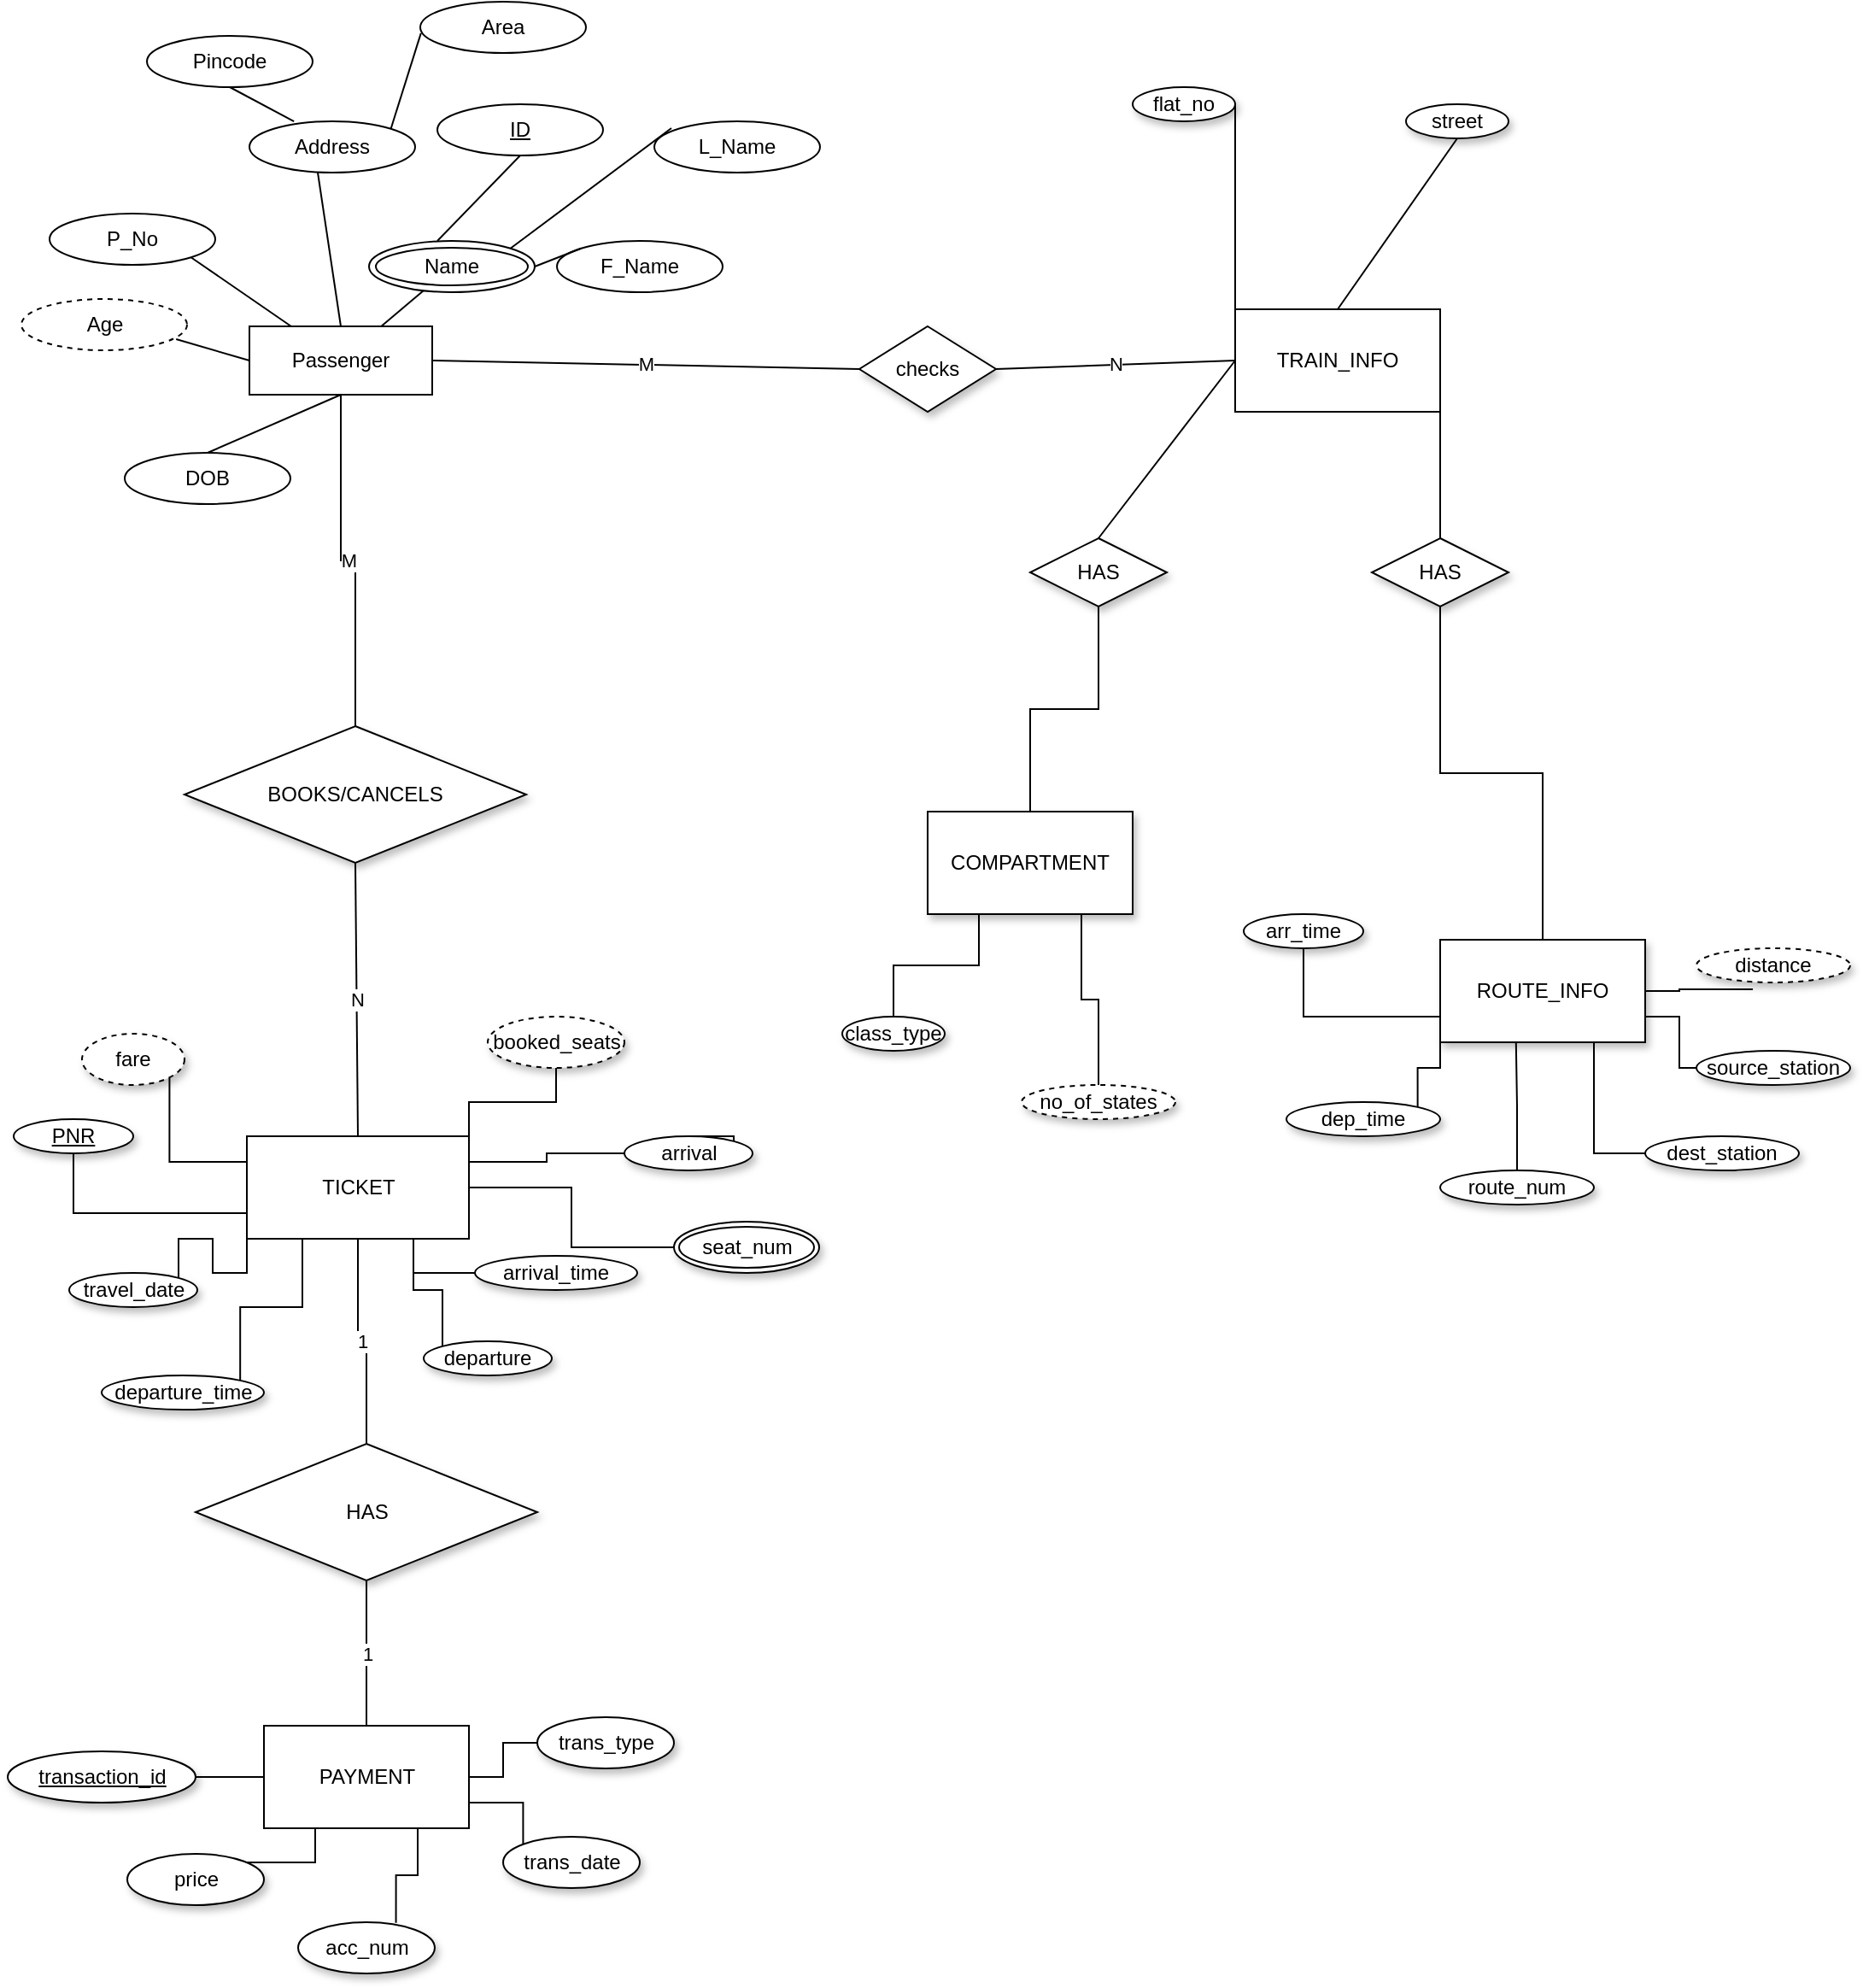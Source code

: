 <mxfile version="20.3.0" type="device"><diagram id="0PW9lKlq1ZqvjovjD5A4" name="Page-1"><mxGraphModel dx="4072" dy="2396" grid="1" gridSize="10" guides="1" tooltips="1" connect="1" arrows="1" fold="1" page="1" pageScale="1" pageWidth="1390" pageHeight="980" math="0" shadow="0"><root><mxCell id="0"/><mxCell id="1" parent="0"/><mxCell id="WteC2MWeEBMykZnn_oxs-103" style="edgeStyle=orthogonalEdgeStyle;rounded=0;orthogonalLoop=1;jettySize=auto;html=1;exitX=0;exitY=0.25;exitDx=0;exitDy=0;entryX=1;entryY=1;entryDx=0;entryDy=0;strokeColor=default;endArrow=none;endFill=0;" edge="1" parent="1" source="WteC2MWeEBMykZnn_oxs-15" target="WteC2MWeEBMykZnn_oxs-26"><mxGeometry relative="1" as="geometry"/></mxCell><mxCell id="WteC2MWeEBMykZnn_oxs-104" style="edgeStyle=orthogonalEdgeStyle;rounded=0;orthogonalLoop=1;jettySize=auto;html=1;exitX=0;exitY=0.75;exitDx=0;exitDy=0;entryX=0.5;entryY=1;entryDx=0;entryDy=0;strokeColor=default;endArrow=none;endFill=0;" edge="1" parent="1" source="WteC2MWeEBMykZnn_oxs-15" target="WteC2MWeEBMykZnn_oxs-27"><mxGeometry relative="1" as="geometry"/></mxCell><mxCell id="WteC2MWeEBMykZnn_oxs-111" value="1" style="edgeStyle=orthogonalEdgeStyle;rounded=0;orthogonalLoop=1;jettySize=auto;html=1;exitX=0.5;exitY=1;exitDx=0;exitDy=0;strokeColor=default;endArrow=none;endFill=0;" edge="1" parent="1" source="WteC2MWeEBMykZnn_oxs-15" target="WteC2MWeEBMykZnn_oxs-25"><mxGeometry relative="1" as="geometry"/></mxCell><mxCell id="WteC2MWeEBMykZnn_oxs-124" style="edgeStyle=orthogonalEdgeStyle;rounded=0;orthogonalLoop=1;jettySize=auto;html=1;exitX=1;exitY=0.5;exitDx=0;exitDy=0;entryX=0;entryY=0.5;entryDx=0;entryDy=0;strokeColor=default;endArrow=none;endFill=0;" edge="1" parent="1" source="WteC2MWeEBMykZnn_oxs-15" target="WteC2MWeEBMykZnn_oxs-30"><mxGeometry relative="1" as="geometry"/></mxCell><mxCell id="WteC2MWeEBMykZnn_oxs-125" style="edgeStyle=orthogonalEdgeStyle;rounded=0;orthogonalLoop=1;jettySize=auto;html=1;exitX=0.75;exitY=1;exitDx=0;exitDy=0;entryX=0;entryY=1;entryDx=0;entryDy=0;strokeColor=default;endArrow=none;endFill=0;" edge="1" parent="1" source="WteC2MWeEBMykZnn_oxs-15" target="WteC2MWeEBMykZnn_oxs-57"><mxGeometry relative="1" as="geometry"/></mxCell><mxCell id="WteC2MWeEBMykZnn_oxs-126" style="edgeStyle=orthogonalEdgeStyle;rounded=0;orthogonalLoop=1;jettySize=auto;html=1;exitX=1;exitY=0;exitDx=0;exitDy=0;strokeColor=default;endArrow=none;endFill=0;" edge="1" parent="1" source="WteC2MWeEBMykZnn_oxs-15" target="WteC2MWeEBMykZnn_oxs-29"><mxGeometry relative="1" as="geometry"/></mxCell><mxCell id="WteC2MWeEBMykZnn_oxs-127" style="edgeStyle=orthogonalEdgeStyle;rounded=0;orthogonalLoop=1;jettySize=auto;html=1;exitX=1;exitY=0.25;exitDx=0;exitDy=0;entryX=0;entryY=0.5;entryDx=0;entryDy=0;strokeColor=default;endArrow=none;endFill=0;" edge="1" parent="1" source="WteC2MWeEBMykZnn_oxs-15" target="WteC2MWeEBMykZnn_oxs-55"><mxGeometry relative="1" as="geometry"/></mxCell><mxCell id="WteC2MWeEBMykZnn_oxs-129" style="edgeStyle=orthogonalEdgeStyle;rounded=0;orthogonalLoop=1;jettySize=auto;html=1;exitX=0.75;exitY=1;exitDx=0;exitDy=0;entryX=0;entryY=1;entryDx=0;entryDy=0;strokeColor=default;endArrow=none;endFill=0;" edge="1" parent="1" source="WteC2MWeEBMykZnn_oxs-15" target="WteC2MWeEBMykZnn_oxs-28"><mxGeometry relative="1" as="geometry"/></mxCell><mxCell id="WteC2MWeEBMykZnn_oxs-130" style="edgeStyle=orthogonalEdgeStyle;rounded=0;orthogonalLoop=1;jettySize=auto;html=1;exitX=0.25;exitY=1;exitDx=0;exitDy=0;entryX=1;entryY=0;entryDx=0;entryDy=0;strokeColor=default;endArrow=none;endFill=0;" edge="1" parent="1" source="WteC2MWeEBMykZnn_oxs-15" target="WteC2MWeEBMykZnn_oxs-56"><mxGeometry relative="1" as="geometry"/></mxCell><mxCell id="WteC2MWeEBMykZnn_oxs-131" style="edgeStyle=orthogonalEdgeStyle;rounded=0;orthogonalLoop=1;jettySize=auto;html=1;exitX=0;exitY=1;exitDx=0;exitDy=0;entryX=1;entryY=0;entryDx=0;entryDy=0;strokeColor=default;endArrow=none;endFill=0;" edge="1" parent="1" source="WteC2MWeEBMykZnn_oxs-15" target="WteC2MWeEBMykZnn_oxs-54"><mxGeometry relative="1" as="geometry"/></mxCell><mxCell id="WteC2MWeEBMykZnn_oxs-15" value="TICKET&lt;br&gt;" style="rounded=0;whiteSpace=wrap;html=1;" vertex="1" parent="1"><mxGeometry x="191.5" y="690" width="130" height="60" as="geometry"/></mxCell><mxCell id="WteC2MWeEBMykZnn_oxs-105" style="edgeStyle=orthogonalEdgeStyle;rounded=0;orthogonalLoop=1;jettySize=auto;html=1;exitX=0;exitY=0.5;exitDx=0;exitDy=0;entryX=1;entryY=0.5;entryDx=0;entryDy=0;strokeColor=default;endArrow=none;endFill=0;" edge="1" parent="1" source="WteC2MWeEBMykZnn_oxs-21" target="WteC2MWeEBMykZnn_oxs-31"><mxGeometry relative="1" as="geometry"/></mxCell><mxCell id="WteC2MWeEBMykZnn_oxs-106" style="edgeStyle=orthogonalEdgeStyle;rounded=0;orthogonalLoop=1;jettySize=auto;html=1;exitX=0.25;exitY=1;exitDx=0;exitDy=0;entryX=1;entryY=0;entryDx=0;entryDy=0;strokeColor=default;endArrow=none;endFill=0;" edge="1" parent="1" source="WteC2MWeEBMykZnn_oxs-21" target="WteC2MWeEBMykZnn_oxs-32"><mxGeometry relative="1" as="geometry"/></mxCell><mxCell id="WteC2MWeEBMykZnn_oxs-107" style="edgeStyle=orthogonalEdgeStyle;rounded=0;orthogonalLoop=1;jettySize=auto;html=1;exitX=0.75;exitY=1;exitDx=0;exitDy=0;entryX=0.716;entryY=0.014;entryDx=0;entryDy=0;entryPerimeter=0;strokeColor=default;endArrow=none;endFill=0;" edge="1" parent="1" source="WteC2MWeEBMykZnn_oxs-21" target="WteC2MWeEBMykZnn_oxs-33"><mxGeometry relative="1" as="geometry"/></mxCell><mxCell id="WteC2MWeEBMykZnn_oxs-108" style="edgeStyle=orthogonalEdgeStyle;rounded=0;orthogonalLoop=1;jettySize=auto;html=1;exitX=1;exitY=0.5;exitDx=0;exitDy=0;entryX=0;entryY=0.5;entryDx=0;entryDy=0;strokeColor=default;endArrow=none;endFill=0;" edge="1" parent="1" source="WteC2MWeEBMykZnn_oxs-21" target="WteC2MWeEBMykZnn_oxs-35"><mxGeometry relative="1" as="geometry"/></mxCell><mxCell id="WteC2MWeEBMykZnn_oxs-109" style="edgeStyle=orthogonalEdgeStyle;rounded=0;orthogonalLoop=1;jettySize=auto;html=1;exitX=1;exitY=0.75;exitDx=0;exitDy=0;entryX=0;entryY=0;entryDx=0;entryDy=0;strokeColor=default;endArrow=none;endFill=0;" edge="1" parent="1" source="WteC2MWeEBMykZnn_oxs-21" target="WteC2MWeEBMykZnn_oxs-34"><mxGeometry relative="1" as="geometry"/></mxCell><mxCell id="WteC2MWeEBMykZnn_oxs-21" value="PAYMENT&lt;br&gt;" style="rounded=0;whiteSpace=wrap;html=1;" vertex="1" parent="1"><mxGeometry x="201.5" y="1035" width="120" height="60" as="geometry"/></mxCell><mxCell id="WteC2MWeEBMykZnn_oxs-23" value="BOOKS/CANCELS&lt;br&gt;" style="rhombus;whiteSpace=wrap;html=1;shadow=1;" vertex="1" parent="1"><mxGeometry x="155" y="450" width="200" height="80" as="geometry"/></mxCell><mxCell id="WteC2MWeEBMykZnn_oxs-110" value="1" style="edgeStyle=orthogonalEdgeStyle;rounded=0;orthogonalLoop=1;jettySize=auto;html=1;exitX=0.5;exitY=1;exitDx=0;exitDy=0;entryX=0.5;entryY=0;entryDx=0;entryDy=0;strokeColor=default;endArrow=none;endFill=0;" edge="1" parent="1" source="WteC2MWeEBMykZnn_oxs-25" target="WteC2MWeEBMykZnn_oxs-21"><mxGeometry relative="1" as="geometry"/></mxCell><mxCell id="WteC2MWeEBMykZnn_oxs-25" value="HAS" style="rhombus;whiteSpace=wrap;html=1;shadow=1;" vertex="1" parent="1"><mxGeometry x="161.5" y="870" width="200" height="80" as="geometry"/></mxCell><mxCell id="WteC2MWeEBMykZnn_oxs-26" value="fare" style="ellipse;whiteSpace=wrap;html=1;align=center;dashed=1;shadow=1;" vertex="1" parent="1"><mxGeometry x="95" y="630" width="60" height="30" as="geometry"/></mxCell><mxCell id="WteC2MWeEBMykZnn_oxs-27" value="PNR" style="ellipse;whiteSpace=wrap;html=1;align=center;fontStyle=4;shadow=1;" vertex="1" parent="1"><mxGeometry x="55" y="680" width="70" height="20" as="geometry"/></mxCell><mxCell id="WteC2MWeEBMykZnn_oxs-28" value="departure" style="ellipse;whiteSpace=wrap;html=1;align=center;shadow=1;" vertex="1" parent="1"><mxGeometry x="295" y="810" width="75" height="20" as="geometry"/></mxCell><mxCell id="WteC2MWeEBMykZnn_oxs-29" value="booked_seats&lt;br&gt;" style="ellipse;whiteSpace=wrap;html=1;align=center;dashed=1;shadow=1;" vertex="1" parent="1"><mxGeometry x="332.5" y="620" width="80" height="30" as="geometry"/></mxCell><mxCell id="WteC2MWeEBMykZnn_oxs-30" value="seat_num" style="ellipse;shape=doubleEllipse;margin=3;whiteSpace=wrap;html=1;align=center;shadow=1;" vertex="1" parent="1"><mxGeometry x="441.5" y="740" width="85" height="30" as="geometry"/></mxCell><mxCell id="WteC2MWeEBMykZnn_oxs-31" value="transaction_id" style="ellipse;whiteSpace=wrap;html=1;align=center;fontStyle=4;shadow=1;" vertex="1" parent="1"><mxGeometry x="51.5" y="1050" width="110" height="30" as="geometry"/></mxCell><mxCell id="WteC2MWeEBMykZnn_oxs-32" value="price" style="ellipse;whiteSpace=wrap;html=1;align=center;shadow=1;" vertex="1" parent="1"><mxGeometry x="121.5" y="1110" width="80" height="30" as="geometry"/></mxCell><mxCell id="WteC2MWeEBMykZnn_oxs-33" value="acc_num" style="ellipse;whiteSpace=wrap;html=1;align=center;shadow=1;" vertex="1" parent="1"><mxGeometry x="221.5" y="1150" width="80" height="30" as="geometry"/></mxCell><mxCell id="WteC2MWeEBMykZnn_oxs-34" value="trans_date" style="ellipse;whiteSpace=wrap;html=1;align=center;shadow=1;" vertex="1" parent="1"><mxGeometry x="341.5" y="1100" width="80" height="30" as="geometry"/></mxCell><mxCell id="WteC2MWeEBMykZnn_oxs-35" value="trans_type" style="ellipse;whiteSpace=wrap;html=1;align=center;shadow=1;" vertex="1" parent="1"><mxGeometry x="361.5" y="1030" width="80" height="30" as="geometry"/></mxCell><mxCell id="WteC2MWeEBMykZnn_oxs-38" value="COMPARTMENT" style="rounded=0;whiteSpace=wrap;html=1;shadow=1;" vertex="1" parent="1"><mxGeometry x="590" y="500" width="120" height="60" as="geometry"/></mxCell><mxCell id="WteC2MWeEBMykZnn_oxs-120" style="edgeStyle=orthogonalEdgeStyle;rounded=0;orthogonalLoop=1;jettySize=auto;html=1;exitX=0.5;exitY=0;exitDx=0;exitDy=0;entryX=0.25;entryY=1;entryDx=0;entryDy=0;strokeColor=default;endArrow=none;endFill=0;" edge="1" parent="1" source="WteC2MWeEBMykZnn_oxs-39" target="WteC2MWeEBMykZnn_oxs-38"><mxGeometry relative="1" as="geometry"/></mxCell><mxCell id="WteC2MWeEBMykZnn_oxs-39" value="class_type" style="ellipse;whiteSpace=wrap;html=1;shadow=1;" vertex="1" parent="1"><mxGeometry x="540" y="620" width="60" height="20" as="geometry"/></mxCell><mxCell id="WteC2MWeEBMykZnn_oxs-121" style="edgeStyle=orthogonalEdgeStyle;rounded=0;orthogonalLoop=1;jettySize=auto;html=1;exitX=0.5;exitY=0;exitDx=0;exitDy=0;entryX=0.75;entryY=1;entryDx=0;entryDy=0;strokeColor=default;endArrow=none;endFill=0;" edge="1" parent="1" source="WteC2MWeEBMykZnn_oxs-40" target="WteC2MWeEBMykZnn_oxs-38"><mxGeometry relative="1" as="geometry"/></mxCell><mxCell id="WteC2MWeEBMykZnn_oxs-40" value="no_of_states" style="ellipse;whiteSpace=wrap;html=1;align=center;dashed=1;shadow=1;" vertex="1" parent="1"><mxGeometry x="645" y="660" width="90" height="20" as="geometry"/></mxCell><mxCell id="WteC2MWeEBMykZnn_oxs-113" style="edgeStyle=orthogonalEdgeStyle;rounded=0;orthogonalLoop=1;jettySize=auto;html=1;exitX=1;exitY=0.5;exitDx=0;exitDy=0;entryX=0.367;entryY=1.2;entryDx=0;entryDy=0;entryPerimeter=0;strokeColor=default;endArrow=none;endFill=0;" edge="1" parent="1" source="WteC2MWeEBMykZnn_oxs-47" target="WteC2MWeEBMykZnn_oxs-53"><mxGeometry relative="1" as="geometry"/></mxCell><mxCell id="WteC2MWeEBMykZnn_oxs-114" style="edgeStyle=orthogonalEdgeStyle;rounded=0;orthogonalLoop=1;jettySize=auto;html=1;exitX=1;exitY=0.75;exitDx=0;exitDy=0;entryX=0;entryY=0.5;entryDx=0;entryDy=0;strokeColor=default;endArrow=none;endFill=0;" edge="1" parent="1" source="WteC2MWeEBMykZnn_oxs-47" target="WteC2MWeEBMykZnn_oxs-52"><mxGeometry relative="1" as="geometry"/></mxCell><mxCell id="WteC2MWeEBMykZnn_oxs-47" value="ROUTE_INFO" style="rounded=0;whiteSpace=wrap;html=1;shadow=1;" vertex="1" parent="1"><mxGeometry x="890" y="575" width="120" height="60" as="geometry"/></mxCell><mxCell id="WteC2MWeEBMykZnn_oxs-118" style="edgeStyle=orthogonalEdgeStyle;rounded=0;orthogonalLoop=1;jettySize=auto;html=1;exitX=0.5;exitY=1;exitDx=0;exitDy=0;entryX=0;entryY=0.75;entryDx=0;entryDy=0;strokeColor=default;endArrow=none;endFill=0;" edge="1" parent="1" source="WteC2MWeEBMykZnn_oxs-48" target="WteC2MWeEBMykZnn_oxs-47"><mxGeometry relative="1" as="geometry"/></mxCell><mxCell id="WteC2MWeEBMykZnn_oxs-48" value="arr_time" style="ellipse;whiteSpace=wrap;html=1;shadow=1;" vertex="1" parent="1"><mxGeometry x="775" y="560" width="70" height="20" as="geometry"/></mxCell><mxCell id="WteC2MWeEBMykZnn_oxs-117" style="edgeStyle=orthogonalEdgeStyle;rounded=0;orthogonalLoop=1;jettySize=auto;html=1;exitX=1;exitY=0;exitDx=0;exitDy=0;entryX=0;entryY=1;entryDx=0;entryDy=0;strokeColor=default;endArrow=none;endFill=0;" edge="1" parent="1" source="WteC2MWeEBMykZnn_oxs-49" target="WteC2MWeEBMykZnn_oxs-47"><mxGeometry relative="1" as="geometry"/></mxCell><mxCell id="WteC2MWeEBMykZnn_oxs-49" value="dep_time" style="ellipse;whiteSpace=wrap;html=1;shadow=1;" vertex="1" parent="1"><mxGeometry x="800" y="670" width="90" height="20" as="geometry"/></mxCell><mxCell id="WteC2MWeEBMykZnn_oxs-116" style="edgeStyle=orthogonalEdgeStyle;rounded=0;orthogonalLoop=1;jettySize=auto;html=1;exitX=0.5;exitY=0;exitDx=0;exitDy=0;entryX=0.37;entryY=1.007;entryDx=0;entryDy=0;entryPerimeter=0;strokeColor=default;endArrow=none;endFill=0;" edge="1" parent="1" source="WteC2MWeEBMykZnn_oxs-50" target="WteC2MWeEBMykZnn_oxs-47"><mxGeometry relative="1" as="geometry"/></mxCell><mxCell id="WteC2MWeEBMykZnn_oxs-50" value="route_num" style="ellipse;whiteSpace=wrap;html=1;shadow=1;" vertex="1" parent="1"><mxGeometry x="890" y="710" width="90" height="20" as="geometry"/></mxCell><mxCell id="WteC2MWeEBMykZnn_oxs-115" style="edgeStyle=orthogonalEdgeStyle;rounded=0;orthogonalLoop=1;jettySize=auto;html=1;exitX=0;exitY=0.5;exitDx=0;exitDy=0;entryX=0.75;entryY=1;entryDx=0;entryDy=0;strokeColor=default;endArrow=none;endFill=0;" edge="1" parent="1" source="WteC2MWeEBMykZnn_oxs-51" target="WteC2MWeEBMykZnn_oxs-47"><mxGeometry relative="1" as="geometry"/></mxCell><mxCell id="WteC2MWeEBMykZnn_oxs-51" value="dest_station" style="ellipse;whiteSpace=wrap;html=1;shadow=1;" vertex="1" parent="1"><mxGeometry x="1010" y="690" width="90" height="20" as="geometry"/></mxCell><mxCell id="WteC2MWeEBMykZnn_oxs-52" value="source_station&lt;br&gt;" style="ellipse;whiteSpace=wrap;html=1;shadow=1;" vertex="1" parent="1"><mxGeometry x="1040" y="640" width="90" height="20" as="geometry"/></mxCell><mxCell id="WteC2MWeEBMykZnn_oxs-53" value="distance" style="ellipse;whiteSpace=wrap;html=1;align=center;dashed=1;shadow=1;" vertex="1" parent="1"><mxGeometry x="1040" y="580" width="90" height="20" as="geometry"/></mxCell><mxCell id="WteC2MWeEBMykZnn_oxs-54" value="travel_date" style="ellipse;whiteSpace=wrap;html=1;align=center;shadow=1;" vertex="1" parent="1"><mxGeometry x="87.5" y="770" width="75" height="20" as="geometry"/></mxCell><mxCell id="WteC2MWeEBMykZnn_oxs-55" value="arrival" style="ellipse;whiteSpace=wrap;html=1;align=center;shadow=1;" vertex="1" parent="1"><mxGeometry x="412.5" y="690" width="75" height="20" as="geometry"/></mxCell><mxCell id="WteC2MWeEBMykZnn_oxs-56" value="departure_time" style="ellipse;whiteSpace=wrap;html=1;align=center;shadow=1;" vertex="1" parent="1"><mxGeometry x="106.5" y="830" width="95" height="20" as="geometry"/></mxCell><mxCell id="WteC2MWeEBMykZnn_oxs-57" value="arrival_time" style="ellipse;whiteSpace=wrap;html=1;align=center;shadow=1;" vertex="1" parent="1"><mxGeometry x="325" y="760" width="95" height="20" as="geometry"/></mxCell><mxCell id="WteC2MWeEBMykZnn_oxs-63" value="TRAIN_INFO" style="rounded=0;whiteSpace=wrap;html=1;" vertex="1" parent="1"><mxGeometry x="770" y="206" width="120" height="60" as="geometry"/></mxCell><mxCell id="WteC2MWeEBMykZnn_oxs-64" value="flat_no" style="ellipse;whiteSpace=wrap;html=1;shadow=1;" vertex="1" parent="1"><mxGeometry x="710" y="76" width="60" height="20" as="geometry"/></mxCell><mxCell id="WteC2MWeEBMykZnn_oxs-65" value="street" style="ellipse;whiteSpace=wrap;html=1;shadow=1;" vertex="1" parent="1"><mxGeometry x="870" y="86" width="60" height="20" as="geometry"/></mxCell><mxCell id="WteC2MWeEBMykZnn_oxs-68" value="checks" style="rhombus;whiteSpace=wrap;html=1;shadow=1;" vertex="1" parent="1"><mxGeometry x="550" y="216" width="80" height="50" as="geometry"/></mxCell><mxCell id="WteC2MWeEBMykZnn_oxs-119" style="edgeStyle=orthogonalEdgeStyle;rounded=0;orthogonalLoop=1;jettySize=auto;html=1;exitX=0.5;exitY=1;exitDx=0;exitDy=0;strokeColor=default;endArrow=none;endFill=0;" edge="1" parent="1" source="WteC2MWeEBMykZnn_oxs-69" target="WteC2MWeEBMykZnn_oxs-38"><mxGeometry relative="1" as="geometry"/></mxCell><mxCell id="WteC2MWeEBMykZnn_oxs-69" value="HAS" style="rhombus;whiteSpace=wrap;html=1;shadow=1;" vertex="1" parent="1"><mxGeometry x="650" y="340" width="80" height="40" as="geometry"/></mxCell><mxCell id="WteC2MWeEBMykZnn_oxs-112" style="edgeStyle=orthogonalEdgeStyle;rounded=0;orthogonalLoop=1;jettySize=auto;html=1;exitX=0.5;exitY=1;exitDx=0;exitDy=0;entryX=0.5;entryY=0;entryDx=0;entryDy=0;strokeColor=default;endArrow=none;endFill=0;" edge="1" parent="1" source="WteC2MWeEBMykZnn_oxs-70" target="WteC2MWeEBMykZnn_oxs-47"><mxGeometry relative="1" as="geometry"/></mxCell><mxCell id="WteC2MWeEBMykZnn_oxs-70" value="HAS" style="rhombus;whiteSpace=wrap;html=1;shadow=1;" vertex="1" parent="1"><mxGeometry x="850" y="340" width="80" height="40" as="geometry"/></mxCell><mxCell id="WteC2MWeEBMykZnn_oxs-102" value="M" style="edgeStyle=orthogonalEdgeStyle;rounded=0;orthogonalLoop=1;jettySize=auto;html=1;exitX=0.5;exitY=1;exitDx=0;exitDy=0;entryX=0.5;entryY=0;entryDx=0;entryDy=0;strokeColor=default;endArrow=none;endFill=0;" edge="1" parent="1" source="WteC2MWeEBMykZnn_oxs-72" target="WteC2MWeEBMykZnn_oxs-23"><mxGeometry relative="1" as="geometry"/></mxCell><mxCell id="WteC2MWeEBMykZnn_oxs-72" value="Passenger" style="rounded=0;whiteSpace=wrap;html=1;" vertex="1" parent="1"><mxGeometry x="193" y="216" width="107" height="40" as="geometry"/></mxCell><mxCell id="WteC2MWeEBMykZnn_oxs-73" value="P_No" style="ellipse;whiteSpace=wrap;html=1;" vertex="1" parent="1"><mxGeometry x="76" y="150" width="97" height="30" as="geometry"/></mxCell><mxCell id="WteC2MWeEBMykZnn_oxs-74" value="Pincode" style="ellipse;whiteSpace=wrap;html=1;" vertex="1" parent="1"><mxGeometry x="133" y="46" width="97" height="30" as="geometry"/></mxCell><mxCell id="WteC2MWeEBMykZnn_oxs-75" value="Area" style="ellipse;whiteSpace=wrap;html=1;" vertex="1" parent="1"><mxGeometry x="293" y="26" width="97" height="30" as="geometry"/></mxCell><mxCell id="WteC2MWeEBMykZnn_oxs-76" value="" style="endArrow=none;html=1;rounded=0;entryX=0.5;entryY=1;entryDx=0;entryDy=0;exitX=0.269;exitY=0.003;exitDx=0;exitDy=0;exitPerimeter=0;" edge="1" parent="1" source="WteC2MWeEBMykZnn_oxs-83" target="WteC2MWeEBMykZnn_oxs-74"><mxGeometry width="50" height="50" relative="1" as="geometry"><mxPoint x="203" y="216" as="sourcePoint"/><mxPoint x="253" y="166" as="targetPoint"/></mxGeometry></mxCell><mxCell id="WteC2MWeEBMykZnn_oxs-77" value="" style="endArrow=none;html=1;rounded=0;entryX=0.004;entryY=0.615;entryDx=0;entryDy=0;entryPerimeter=0;exitX=1;exitY=0;exitDx=0;exitDy=0;" edge="1" parent="1" source="WteC2MWeEBMykZnn_oxs-83" target="WteC2MWeEBMykZnn_oxs-75"><mxGeometry width="50" height="50" relative="1" as="geometry"><mxPoint x="263" y="86" as="sourcePoint"/><mxPoint x="303" y="56" as="targetPoint"/></mxGeometry></mxCell><mxCell id="WteC2MWeEBMykZnn_oxs-78" value="Age" style="ellipse;whiteSpace=wrap;html=1;dashed=1;" vertex="1" parent="1"><mxGeometry x="59.5" y="200" width="97" height="30" as="geometry"/></mxCell><mxCell id="WteC2MWeEBMykZnn_oxs-79" value="DOB" style="ellipse;whiteSpace=wrap;html=1;" vertex="1" parent="1"><mxGeometry x="120" y="290" width="97" height="30" as="geometry"/></mxCell><mxCell id="WteC2MWeEBMykZnn_oxs-80" value="L_Name" style="ellipse;whiteSpace=wrap;html=1;" vertex="1" parent="1"><mxGeometry x="430" y="96" width="97" height="30" as="geometry"/></mxCell><mxCell id="WteC2MWeEBMykZnn_oxs-81" value="F_Name" style="ellipse;whiteSpace=wrap;html=1;" vertex="1" parent="1"><mxGeometry x="373" y="166" width="97" height="30" as="geometry"/></mxCell><mxCell id="WteC2MWeEBMykZnn_oxs-82" value="&lt;u&gt;ID&lt;/u&gt;" style="ellipse;whiteSpace=wrap;html=1;" vertex="1" parent="1"><mxGeometry x="303" y="86" width="97" height="30" as="geometry"/></mxCell><mxCell id="WteC2MWeEBMykZnn_oxs-83" value="Address" style="ellipse;whiteSpace=wrap;html=1;" vertex="1" parent="1"><mxGeometry x="193" y="96" width="97" height="30" as="geometry"/></mxCell><mxCell id="WteC2MWeEBMykZnn_oxs-84" value="" style="endArrow=none;html=1;rounded=0;exitX=0.5;exitY=0;exitDx=0;exitDy=0;" edge="1" parent="1" source="WteC2MWeEBMykZnn_oxs-72"><mxGeometry width="50" height="50" relative="1" as="geometry"><mxPoint x="183" y="146" as="sourcePoint"/><mxPoint x="233" y="126" as="targetPoint"/></mxGeometry></mxCell><mxCell id="WteC2MWeEBMykZnn_oxs-85" value="Name&lt;span style=&quot;color: rgba(0, 0, 0, 0); font-family: monospace; font-size: 0px; text-align: start;&quot;&gt;%3CmxGraphModel%3E%3Croot%3E%3CmxCell%20id%3D%220%22%2F%3E%3CmxCell%20id%3D%221%22%20parent%3D%220%22%2F%3E%3CmxCell%20id%3D%222%22%20value%3D%22Pincode%22%20style%3D%22ellipse%3BwhiteSpace%3Dwrap%3Bhtml%3D1%3B%22%20vertex%3D%221%22%20parent%3D%221%22%3E%3CmxGeometry%20x%3D%22320%22%20y%3D%22140%22%20width%3D%2280%22%20height%3D%2230%22%20as%3D%22geometry%22%2F%3E%3C%2FmxCell%3E%3C%2Froot%3E%3C%2FmxGraphModel%3E&lt;/span&gt;&lt;span style=&quot;color: rgba(0, 0, 0, 0); font-family: monospace; font-size: 0px; text-align: start;&quot;&gt;%3CmxGraphModel%3E%3Croot%3E%3CmxCell%20id%3D%220%22%2F%3E%3CmxCell%20id%3D%221%22%20parent%3D%220%22%2F%3E%3CmxCell%20id%3D%222%22%20value%3D%22Pincode%22%20style%3D%22ellipse%3BwhiteSpace%3Dwrap%3Bhtml%3D1%3B%22%20vertex%3D%221%22%20parent%3D%221%22%3E%3CmxGeometry%20x%3D%22320%22%20y%3D%22140%22%20width%3D%2280%22%20height%3D%2230%22%20as%3D%22geometry%22%2F%3E%3C%2FmxCell%3E%3C%2Froot%3E%3C%2FmxGraphModel%3E&lt;/span&gt;" style="ellipse;shape=doubleEllipse;whiteSpace=wrap;html=1;" vertex="1" parent="1"><mxGeometry x="263" y="166" width="97" height="30" as="geometry"/></mxCell><mxCell id="WteC2MWeEBMykZnn_oxs-86" value="" style="endArrow=none;html=1;rounded=0;" edge="1" parent="1" source="WteC2MWeEBMykZnn_oxs-72" target="WteC2MWeEBMykZnn_oxs-85"><mxGeometry width="50" height="50" relative="1" as="geometry"><mxPoint x="183" y="166" as="sourcePoint"/><mxPoint x="233" y="116" as="targetPoint"/></mxGeometry></mxCell><mxCell id="WteC2MWeEBMykZnn_oxs-87" value="" style="endArrow=none;html=1;rounded=0;entryX=0;entryY=0;entryDx=0;entryDy=0;exitX=1;exitY=0.5;exitDx=0;exitDy=0;" edge="1" parent="1" source="WteC2MWeEBMykZnn_oxs-85" target="WteC2MWeEBMykZnn_oxs-81"><mxGeometry width="50" height="50" relative="1" as="geometry"><mxPoint x="183" y="166" as="sourcePoint"/><mxPoint x="233" y="116" as="targetPoint"/></mxGeometry></mxCell><mxCell id="WteC2MWeEBMykZnn_oxs-88" value="" style="endArrow=none;html=1;rounded=0;exitX=1;exitY=1;exitDx=0;exitDy=0;" edge="1" parent="1" source="WteC2MWeEBMykZnn_oxs-73" target="WteC2MWeEBMykZnn_oxs-72"><mxGeometry width="50" height="50" relative="1" as="geometry"><mxPoint x="183" y="176" as="sourcePoint"/><mxPoint x="233" y="116" as="targetPoint"/></mxGeometry></mxCell><mxCell id="WteC2MWeEBMykZnn_oxs-89" value="" style="endArrow=none;html=1;rounded=0;exitX=0.5;exitY=0;exitDx=0;exitDy=0;entryX=0.5;entryY=1;entryDx=0;entryDy=0;" edge="1" parent="1" source="WteC2MWeEBMykZnn_oxs-79" target="WteC2MWeEBMykZnn_oxs-72"><mxGeometry width="50" height="50" relative="1" as="geometry"><mxPoint x="177" y="306" as="sourcePoint"/><mxPoint x="227" y="256" as="targetPoint"/></mxGeometry></mxCell><mxCell id="WteC2MWeEBMykZnn_oxs-90" value="" style="endArrow=none;html=1;rounded=0;exitX=0.934;exitY=0.784;exitDx=0;exitDy=0;exitPerimeter=0;" edge="1" parent="1" source="WteC2MWeEBMykZnn_oxs-78"><mxGeometry width="50" height="50" relative="1" as="geometry"><mxPoint x="130.715" y="261.74" as="sourcePoint"/><mxPoint x="193" y="236" as="targetPoint"/></mxGeometry></mxCell><mxCell id="WteC2MWeEBMykZnn_oxs-91" value="" style="endArrow=none;html=1;rounded=0;entryX=0.5;entryY=1;entryDx=0;entryDy=0;" edge="1" parent="1" target="WteC2MWeEBMykZnn_oxs-82"><mxGeometry width="50" height="50" relative="1" as="geometry"><mxPoint x="303" y="166" as="sourcePoint"/><mxPoint x="353" y="116" as="targetPoint"/></mxGeometry></mxCell><mxCell id="WteC2MWeEBMykZnn_oxs-92" value="" style="endArrow=none;html=1;rounded=0;entryX=0.103;entryY=0.133;entryDx=0;entryDy=0;entryPerimeter=0;exitX=1;exitY=0;exitDx=0;exitDy=0;" edge="1" parent="1" source="WteC2MWeEBMykZnn_oxs-85" target="WteC2MWeEBMykZnn_oxs-80"><mxGeometry width="50" height="50" relative="1" as="geometry"><mxPoint x="303" y="290" as="sourcePoint"/><mxPoint x="353" y="240" as="targetPoint"/></mxGeometry></mxCell><mxCell id="WteC2MWeEBMykZnn_oxs-93" value="" style="endArrow=none;html=1;rounded=0;exitX=0.5;exitY=0;exitDx=0;exitDy=0;entryX=0;entryY=0.5;entryDx=0;entryDy=0;" edge="1" parent="1" source="WteC2MWeEBMykZnn_oxs-69" target="WteC2MWeEBMykZnn_oxs-63"><mxGeometry width="50" height="50" relative="1" as="geometry"><mxPoint x="690" y="280" as="sourcePoint"/><mxPoint x="740" y="230" as="targetPoint"/></mxGeometry></mxCell><mxCell id="WteC2MWeEBMykZnn_oxs-94" value="N" style="endArrow=none;html=1;rounded=0;entryX=1;entryY=0.5;entryDx=0;entryDy=0;exitX=0;exitY=0.5;exitDx=0;exitDy=0;" edge="1" parent="1" source="WteC2MWeEBMykZnn_oxs-63" target="WteC2MWeEBMykZnn_oxs-68"><mxGeometry width="50" height="50" relative="1" as="geometry"><mxPoint x="690" y="280" as="sourcePoint"/><mxPoint x="740" y="230" as="targetPoint"/></mxGeometry></mxCell><mxCell id="WteC2MWeEBMykZnn_oxs-95" value="" style="endArrow=none;html=1;rounded=0;entryX=1;entryY=0.5;entryDx=0;entryDy=0;exitX=0.5;exitY=0;exitDx=0;exitDy=0;" edge="1" parent="1" source="WteC2MWeEBMykZnn_oxs-70" target="WteC2MWeEBMykZnn_oxs-63"><mxGeometry width="50" height="50" relative="1" as="geometry"><mxPoint x="690" y="280" as="sourcePoint"/><mxPoint x="740" y="230" as="targetPoint"/></mxGeometry></mxCell><mxCell id="WteC2MWeEBMykZnn_oxs-96" value="" style="endArrow=none;html=1;rounded=0;entryX=1;entryY=0.5;entryDx=0;entryDy=0;exitX=0;exitY=0;exitDx=0;exitDy=0;" edge="1" parent="1" source="WteC2MWeEBMykZnn_oxs-63" target="WteC2MWeEBMykZnn_oxs-64"><mxGeometry width="50" height="50" relative="1" as="geometry"><mxPoint x="690" y="280" as="sourcePoint"/><mxPoint x="740" y="230" as="targetPoint"/></mxGeometry></mxCell><mxCell id="WteC2MWeEBMykZnn_oxs-97" value="" style="endArrow=none;html=1;rounded=0;entryX=0.5;entryY=1;entryDx=0;entryDy=0;exitX=0.5;exitY=0;exitDx=0;exitDy=0;" edge="1" parent="1" source="WteC2MWeEBMykZnn_oxs-63" target="WteC2MWeEBMykZnn_oxs-65"><mxGeometry width="50" height="50" relative="1" as="geometry"><mxPoint x="690" y="280" as="sourcePoint"/><mxPoint x="740" y="230" as="targetPoint"/></mxGeometry></mxCell><mxCell id="WteC2MWeEBMykZnn_oxs-99" value="M" style="endArrow=none;html=1;rounded=0;exitX=1;exitY=0.5;exitDx=0;exitDy=0;entryX=0;entryY=0.5;entryDx=0;entryDy=0;" edge="1" parent="1" source="WteC2MWeEBMykZnn_oxs-72" target="WteC2MWeEBMykZnn_oxs-68"><mxGeometry width="50" height="50" relative="1" as="geometry"><mxPoint x="490" y="250" as="sourcePoint"/><mxPoint x="540" y="200" as="targetPoint"/></mxGeometry></mxCell><mxCell id="WteC2MWeEBMykZnn_oxs-101" value="N" style="endArrow=none;html=1;rounded=0;entryX=0.5;entryY=1;entryDx=0;entryDy=0;exitX=0.5;exitY=0;exitDx=0;exitDy=0;" edge="1" parent="1" source="WteC2MWeEBMykZnn_oxs-15" target="WteC2MWeEBMykZnn_oxs-23"><mxGeometry width="50" height="50" relative="1" as="geometry"><mxPoint x="280" y="660" as="sourcePoint"/><mxPoint x="330" y="610" as="targetPoint"/></mxGeometry></mxCell><mxCell id="WteC2MWeEBMykZnn_oxs-128" style="edgeStyle=orthogonalEdgeStyle;rounded=0;orthogonalLoop=1;jettySize=auto;html=1;exitX=0.5;exitY=0;exitDx=0;exitDy=0;entryX=1;entryY=0;entryDx=0;entryDy=0;strokeColor=default;endArrow=none;endFill=0;" edge="1" parent="1" source="WteC2MWeEBMykZnn_oxs-55" target="WteC2MWeEBMykZnn_oxs-55"><mxGeometry relative="1" as="geometry"/></mxCell></root></mxGraphModel></diagram></mxfile>